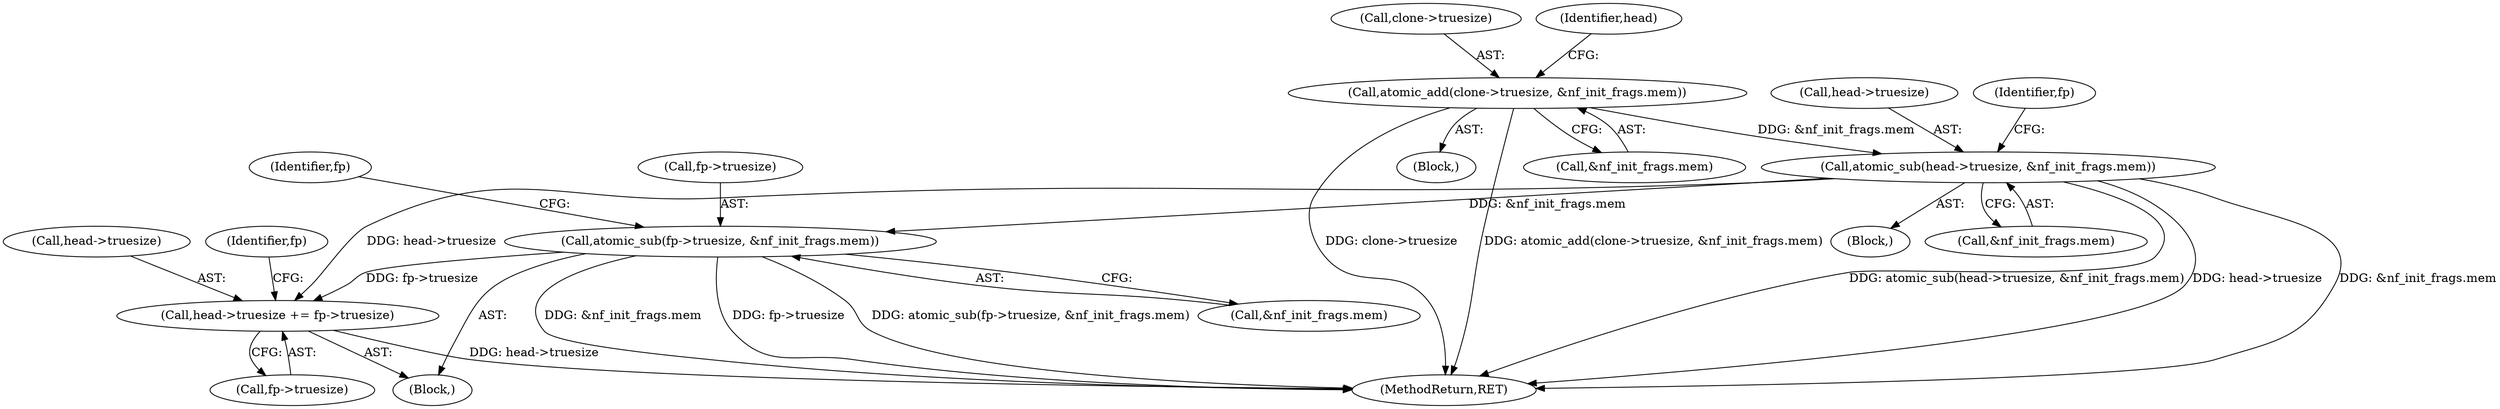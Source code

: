 digraph "0_linux_9e2dcf72023d1447f09c47d77c99b0c49659e5ce_0@pointer" {
"1000423" [label="(Call,head->truesize += fp->truesize)"];
"1000430" [label="(Call,atomic_sub(fp->truesize, &nf_init_frags.mem))"];
"1000357" [label="(Call,atomic_sub(head->truesize, &nf_init_frags.mem))"];
"1000288" [label="(Call,atomic_add(clone->truesize, &nf_init_frags.mem))"];
"1000377" [label="(Block,)"];
"1000373" [label="(Identifier,fp)"];
"1000432" [label="(Identifier,fp)"];
"1000361" [label="(Call,&nf_init_frags.mem)"];
"1000427" [label="(Call,fp->truesize)"];
"1000431" [label="(Call,fp->truesize)"];
"1000292" [label="(Call,&nf_init_frags.mem)"];
"1000110" [label="(Block,)"];
"1000358" [label="(Call,head->truesize)"];
"1000367" [label="(Identifier,fp)"];
"1000289" [label="(Call,clone->truesize)"];
"1000299" [label="(Identifier,head)"];
"1000424" [label="(Call,head->truesize)"];
"1000357" [label="(Call,atomic_sub(head->truesize, &nf_init_frags.mem))"];
"1000554" [label="(MethodReturn,RET)"];
"1000179" [label="(Block,)"];
"1000288" [label="(Call,atomic_add(clone->truesize, &nf_init_frags.mem))"];
"1000434" [label="(Call,&nf_init_frags.mem)"];
"1000430" [label="(Call,atomic_sub(fp->truesize, &nf_init_frags.mem))"];
"1000423" [label="(Call,head->truesize += fp->truesize)"];
"1000423" -> "1000377"  [label="AST: "];
"1000423" -> "1000427"  [label="CFG: "];
"1000424" -> "1000423"  [label="AST: "];
"1000427" -> "1000423"  [label="AST: "];
"1000432" -> "1000423"  [label="CFG: "];
"1000423" -> "1000554"  [label="DDG: head->truesize"];
"1000430" -> "1000423"  [label="DDG: fp->truesize"];
"1000357" -> "1000423"  [label="DDG: head->truesize"];
"1000430" -> "1000377"  [label="AST: "];
"1000430" -> "1000434"  [label="CFG: "];
"1000431" -> "1000430"  [label="AST: "];
"1000434" -> "1000430"  [label="AST: "];
"1000373" -> "1000430"  [label="CFG: "];
"1000430" -> "1000554"  [label="DDG: &nf_init_frags.mem"];
"1000430" -> "1000554"  [label="DDG: fp->truesize"];
"1000430" -> "1000554"  [label="DDG: atomic_sub(fp->truesize, &nf_init_frags.mem)"];
"1000357" -> "1000430"  [label="DDG: &nf_init_frags.mem"];
"1000357" -> "1000110"  [label="AST: "];
"1000357" -> "1000361"  [label="CFG: "];
"1000358" -> "1000357"  [label="AST: "];
"1000361" -> "1000357"  [label="AST: "];
"1000367" -> "1000357"  [label="CFG: "];
"1000357" -> "1000554"  [label="DDG: &nf_init_frags.mem"];
"1000357" -> "1000554"  [label="DDG: atomic_sub(head->truesize, &nf_init_frags.mem)"];
"1000357" -> "1000554"  [label="DDG: head->truesize"];
"1000288" -> "1000357"  [label="DDG: &nf_init_frags.mem"];
"1000288" -> "1000179"  [label="AST: "];
"1000288" -> "1000292"  [label="CFG: "];
"1000289" -> "1000288"  [label="AST: "];
"1000292" -> "1000288"  [label="AST: "];
"1000299" -> "1000288"  [label="CFG: "];
"1000288" -> "1000554"  [label="DDG: clone->truesize"];
"1000288" -> "1000554"  [label="DDG: atomic_add(clone->truesize, &nf_init_frags.mem)"];
}
